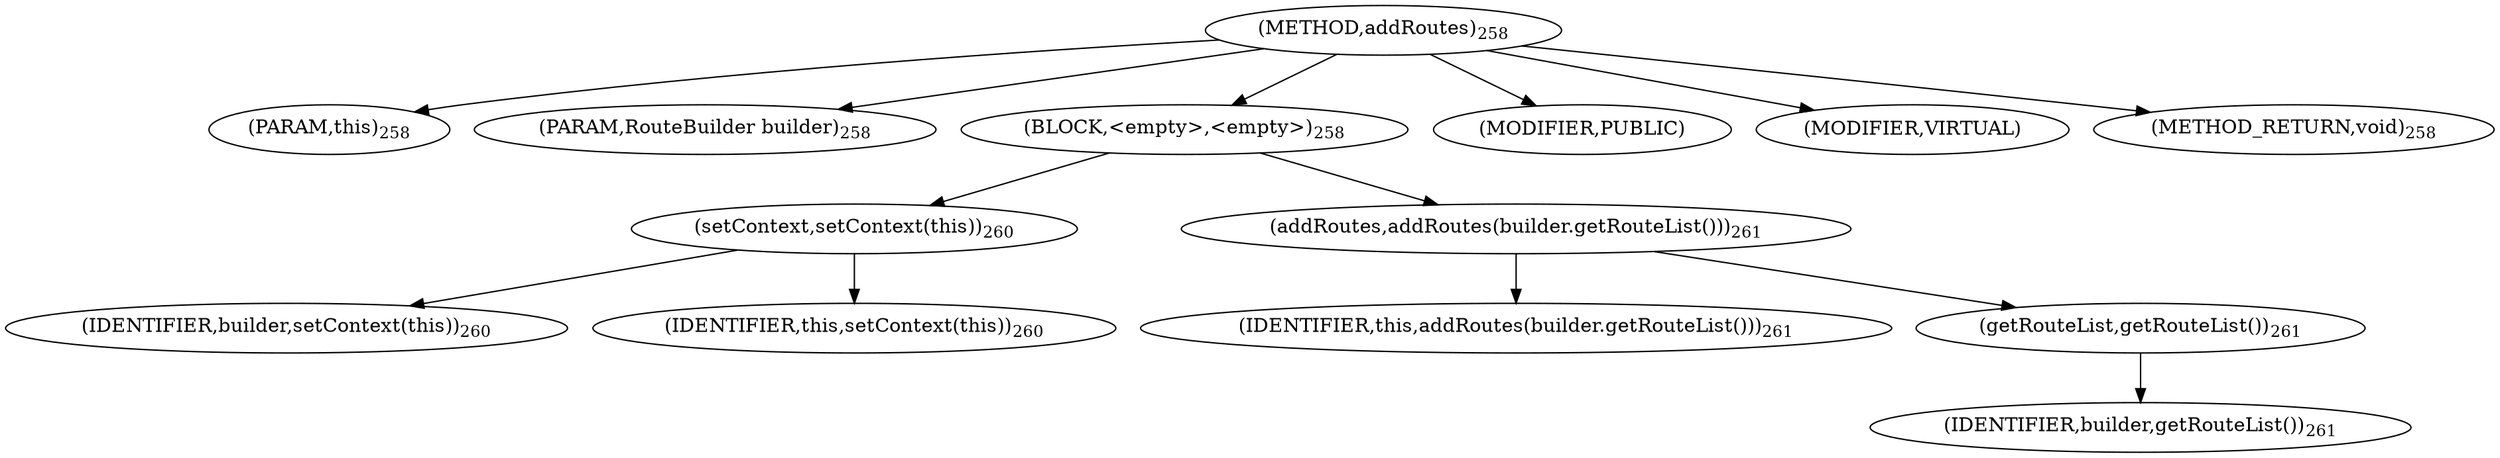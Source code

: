digraph "addRoutes" {  
"648" [label = <(METHOD,addRoutes)<SUB>258</SUB>> ]
"34" [label = <(PARAM,this)<SUB>258</SUB>> ]
"649" [label = <(PARAM,RouteBuilder builder)<SUB>258</SUB>> ]
"650" [label = <(BLOCK,&lt;empty&gt;,&lt;empty&gt;)<SUB>258</SUB>> ]
"651" [label = <(setContext,setContext(this))<SUB>260</SUB>> ]
"652" [label = <(IDENTIFIER,builder,setContext(this))<SUB>260</SUB>> ]
"33" [label = <(IDENTIFIER,this,setContext(this))<SUB>260</SUB>> ]
"653" [label = <(addRoutes,addRoutes(builder.getRouteList()))<SUB>261</SUB>> ]
"35" [label = <(IDENTIFIER,this,addRoutes(builder.getRouteList()))<SUB>261</SUB>> ]
"654" [label = <(getRouteList,getRouteList())<SUB>261</SUB>> ]
"655" [label = <(IDENTIFIER,builder,getRouteList())<SUB>261</SUB>> ]
"656" [label = <(MODIFIER,PUBLIC)> ]
"657" [label = <(MODIFIER,VIRTUAL)> ]
"658" [label = <(METHOD_RETURN,void)<SUB>258</SUB>> ]
  "648" -> "34" 
  "648" -> "649" 
  "648" -> "650" 
  "648" -> "656" 
  "648" -> "657" 
  "648" -> "658" 
  "650" -> "651" 
  "650" -> "653" 
  "651" -> "652" 
  "651" -> "33" 
  "653" -> "35" 
  "653" -> "654" 
  "654" -> "655" 
}
